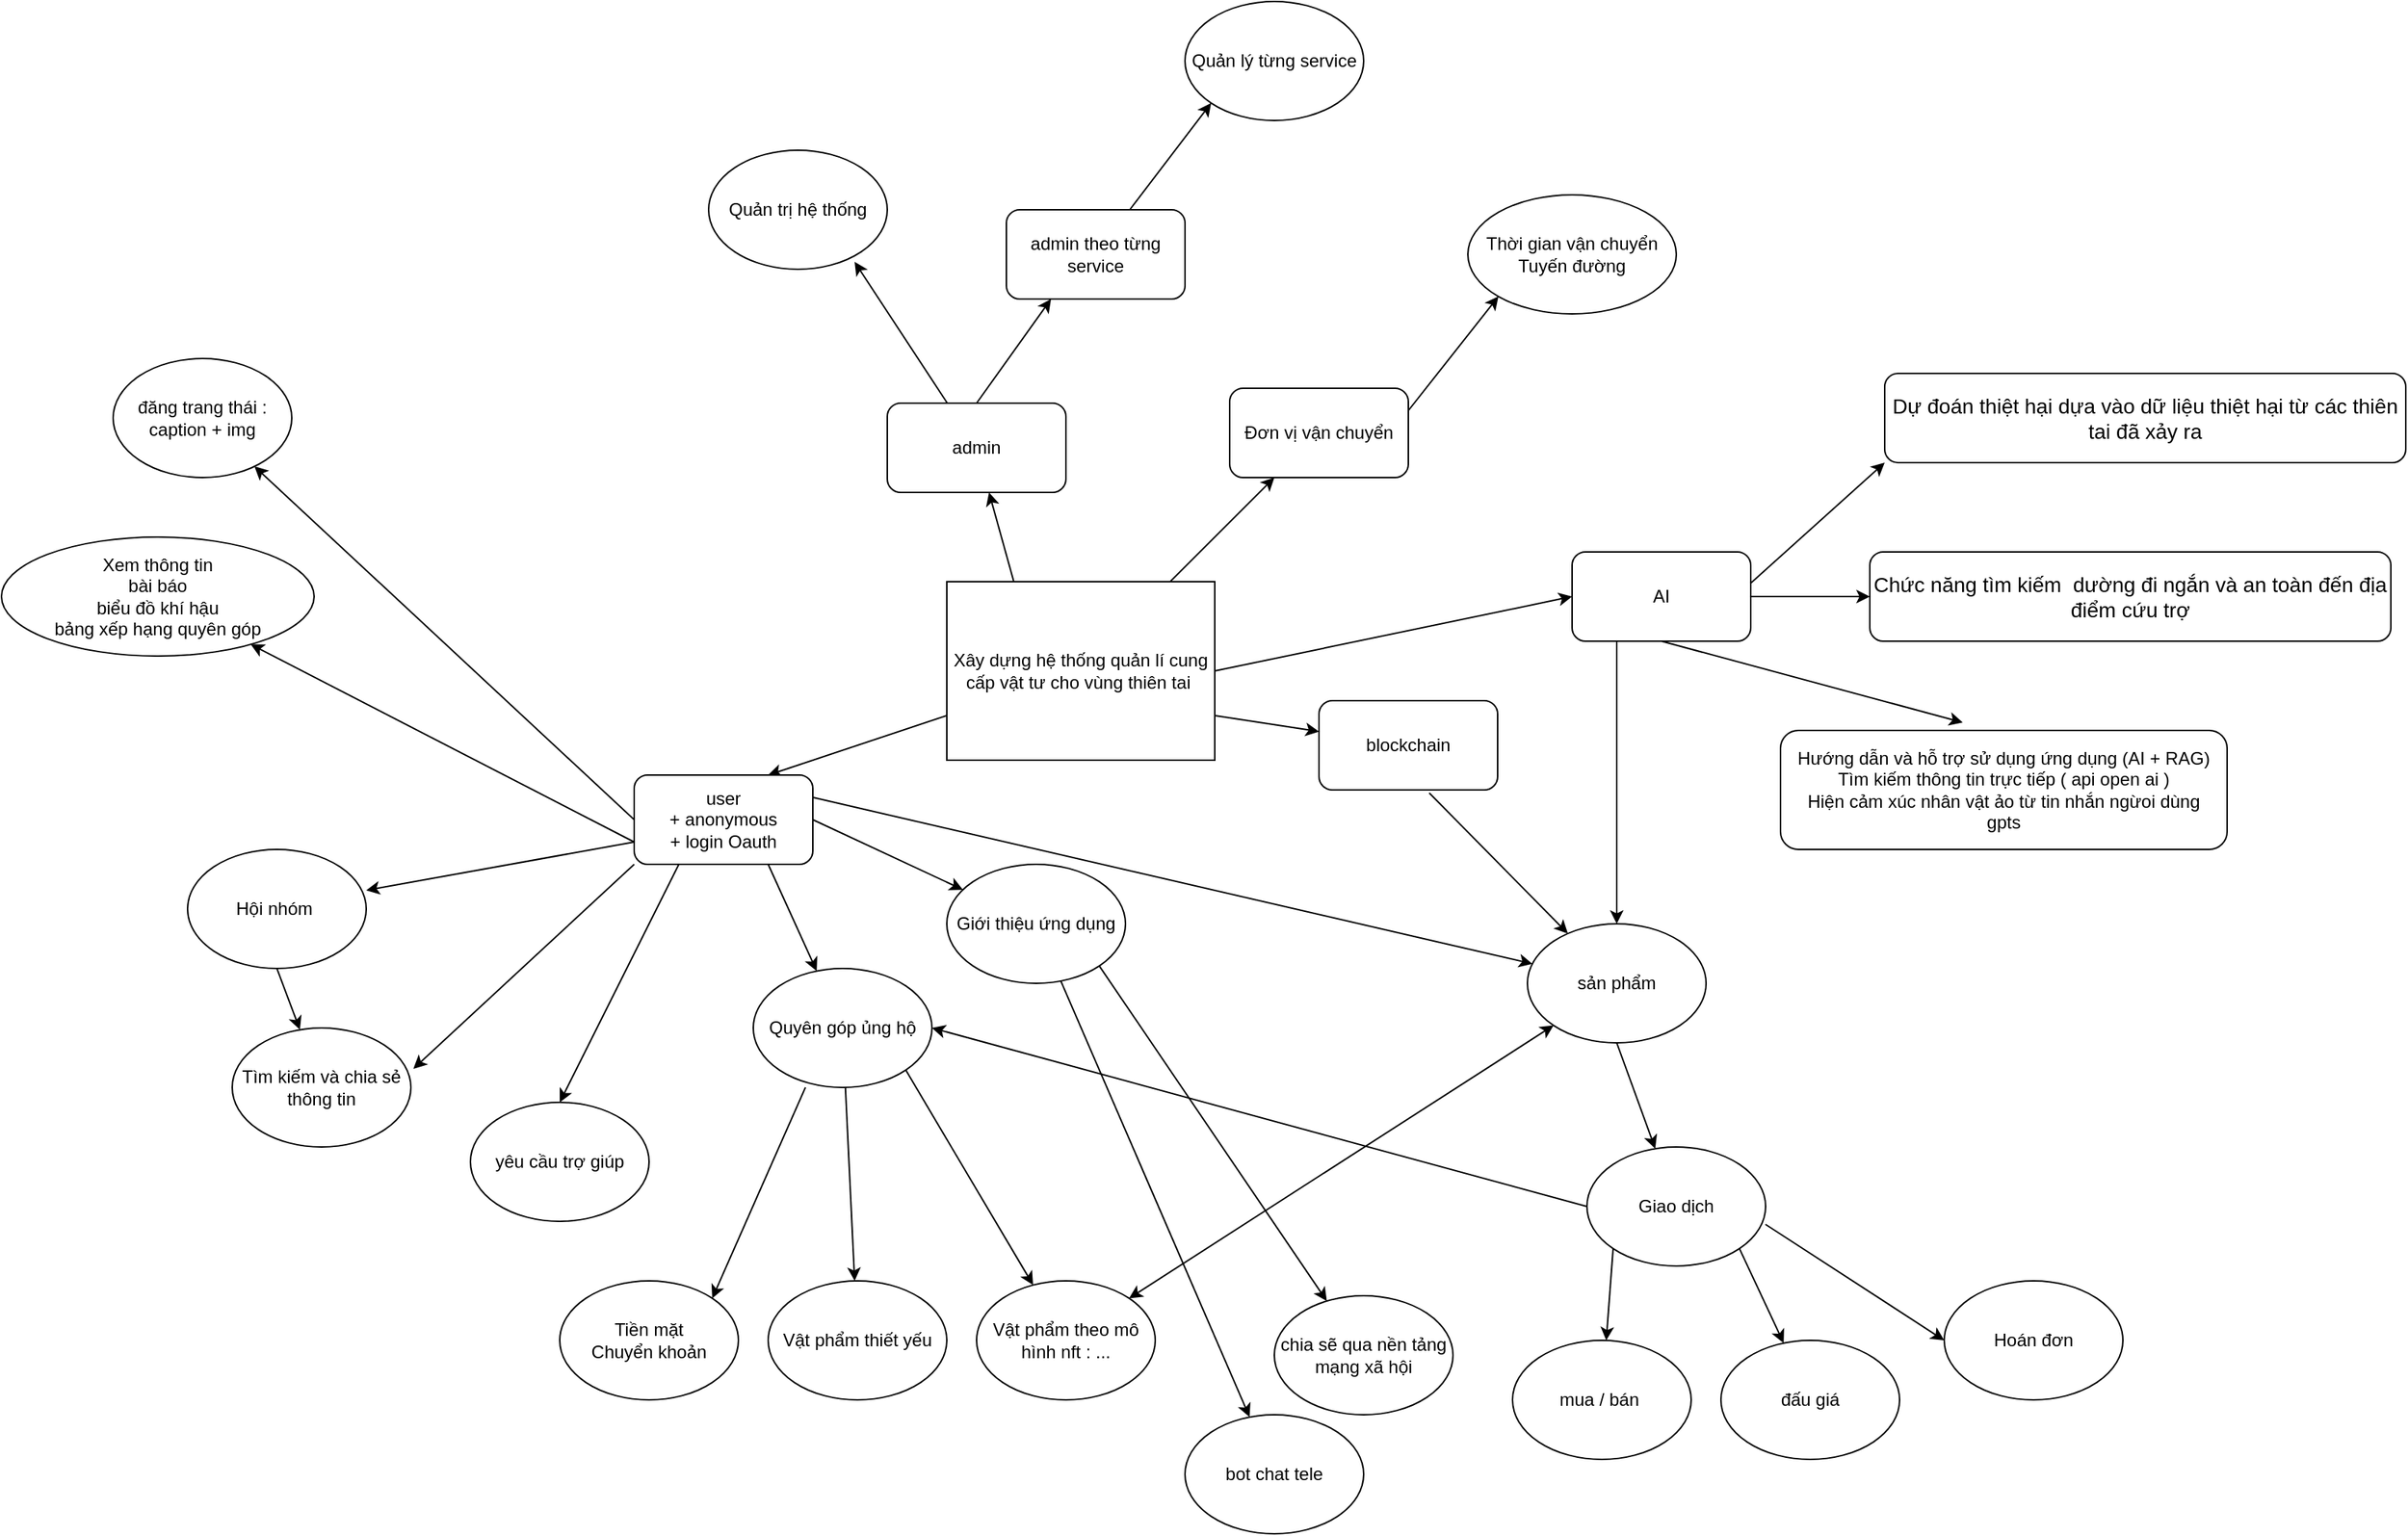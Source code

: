 <mxfile>
    <diagram id="UyJF-q3qDyYBs_Cnp6WH" name="Page-1">
        <mxGraphModel dx="2087" dy="1817" grid="1" gridSize="10" guides="1" tooltips="1" connect="1" arrows="1" fold="1" page="1" pageScale="1" pageWidth="850" pageHeight="1100" math="0" shadow="0">
            <root>
                <mxCell id="0"/>
                <mxCell id="1" parent="0"/>
                <mxCell id="17" value="" style="endArrow=classic;html=1;exitX=0;exitY=0.75;exitDx=0;exitDy=0;entryX=0.75;entryY=0;entryDx=0;entryDy=0;" parent="1" source="19" target="21" edge="1">
                    <mxGeometry width="50" height="50" relative="1" as="geometry">
                        <mxPoint x="88.28" y="398.288" as="sourcePoint"/>
                        <mxPoint x="50" y="320" as="targetPoint"/>
                    </mxGeometry>
                </mxCell>
                <mxCell id="19" value="Xây dựng hệ thống quản lí cung cấp vật tư cho vùng thiên tai&amp;nbsp;" style="rounded=0;whiteSpace=wrap;html=1;" parent="1" vertex="1">
                    <mxGeometry x="320" y="130" width="180" height="120" as="geometry"/>
                </mxCell>
                <mxCell id="24" value="" style="edgeStyle=none;html=1;exitX=1;exitY=0.5;exitDx=0;exitDy=0;" parent="1" source="21" target="25" edge="1">
                    <mxGeometry relative="1" as="geometry">
                        <mxPoint x="170" y="390" as="targetPoint"/>
                    </mxGeometry>
                </mxCell>
                <mxCell id="21" value="user&lt;br&gt;+ anonymous&lt;br&gt;+ login Oauth" style="rounded=1;whiteSpace=wrap;html=1;" parent="1" vertex="1">
                    <mxGeometry x="110" y="260" width="120" height="60" as="geometry"/>
                </mxCell>
                <mxCell id="51" value="" style="edgeStyle=none;html=1;" parent="1" source="25" target="52" edge="1">
                    <mxGeometry relative="1" as="geometry">
                        <mxPoint x="460" y="480" as="targetPoint"/>
                    </mxGeometry>
                </mxCell>
                <mxCell id="25" value="Giới thiệu ứng dụng" style="ellipse;whiteSpace=wrap;html=1;" parent="1" vertex="1">
                    <mxGeometry x="320" y="320" width="120" height="80" as="geometry"/>
                </mxCell>
                <mxCell id="26" value="" style="edgeStyle=none;html=1;exitX=0.75;exitY=1;exitDx=0;exitDy=0;" parent="1" source="21" target="27" edge="1">
                    <mxGeometry relative="1" as="geometry">
                        <mxPoint x="240" y="300" as="sourcePoint"/>
                        <mxPoint x="250" y="410" as="targetPoint"/>
                    </mxGeometry>
                </mxCell>
                <mxCell id="47" value="" style="edgeStyle=none;html=1;" parent="1" source="27" target="46" edge="1">
                    <mxGeometry relative="1" as="geometry"/>
                </mxCell>
                <mxCell id="27" value="Quyên góp ủng hộ" style="ellipse;whiteSpace=wrap;html=1;" parent="1" vertex="1">
                    <mxGeometry x="190" y="390" width="120" height="80" as="geometry"/>
                </mxCell>
                <mxCell id="28" value="" style="endArrow=classic;html=1;exitX=0.25;exitY=1;exitDx=0;exitDy=0;entryX=0.5;entryY=0;entryDx=0;entryDy=0;" parent="1" source="21" target="29" edge="1">
                    <mxGeometry width="50" height="50" relative="1" as="geometry">
                        <mxPoint x="400" y="390" as="sourcePoint"/>
                        <mxPoint x="90" y="450" as="targetPoint"/>
                    </mxGeometry>
                </mxCell>
                <mxCell id="29" value="yêu cầu trợ giúp" style="ellipse;whiteSpace=wrap;html=1;" parent="1" vertex="1">
                    <mxGeometry y="480" width="120" height="80" as="geometry"/>
                </mxCell>
                <mxCell id="30" value="" style="endArrow=classic;html=1;exitX=0;exitY=0.75;exitDx=0;exitDy=0;" parent="1" source="21" target="31" edge="1">
                    <mxGeometry width="50" height="50" relative="1" as="geometry">
                        <mxPoint x="400" y="390" as="sourcePoint"/>
                        <mxPoint y="350" as="targetPoint"/>
                    </mxGeometry>
                </mxCell>
                <mxCell id="31" value="Xem thông tin&lt;br&gt;bài báo&lt;br&gt;biểu đồ khí hậu&lt;br&gt;bảng xếp hạng quyên góp" style="ellipse;whiteSpace=wrap;html=1;" parent="1" vertex="1">
                    <mxGeometry x="-315" y="100" width="210" height="80" as="geometry"/>
                </mxCell>
                <mxCell id="32" value="" style="endArrow=classic;html=1;entryX=0.408;entryY=-0.067;entryDx=0;entryDy=0;entryPerimeter=0;exitX=0.5;exitY=1;exitDx=0;exitDy=0;" parent="1" source="36" target="34" edge="1">
                    <mxGeometry width="50" height="50" relative="1" as="geometry">
                        <mxPoint x="610" y="170" as="sourcePoint"/>
                        <mxPoint x="660" y="240" as="targetPoint"/>
                    </mxGeometry>
                </mxCell>
                <mxCell id="34" value="Hướng dẫn và hỗ trợ sử dụng ứng dụng (AI + RAG)&lt;br&gt;Tìm kiếm thông tin trực tiếp ( api open ai )&lt;br&gt;Hiện cảm xúc nhân vật ảo từ tin nhắn ngừoi dùng&lt;br&gt;gpts" style="rounded=1;whiteSpace=wrap;html=1;" parent="1" vertex="1">
                    <mxGeometry x="880" y="230" width="300" height="80" as="geometry"/>
                </mxCell>
                <mxCell id="84" value="" style="edgeStyle=none;html=1;" parent="1" source="36" target="83" edge="1">
                    <mxGeometry relative="1" as="geometry"/>
                </mxCell>
                <mxCell id="36" value="AI" style="rounded=1;whiteSpace=wrap;html=1;" parent="1" vertex="1">
                    <mxGeometry x="740" y="110" width="120" height="60" as="geometry"/>
                </mxCell>
                <mxCell id="37" value="" style="endArrow=classic;html=1;exitX=1;exitY=0.5;exitDx=0;exitDy=0;entryX=0;entryY=0.5;entryDx=0;entryDy=0;" parent="1" source="19" target="36" edge="1">
                    <mxGeometry width="50" height="50" relative="1" as="geometry">
                        <mxPoint x="340" y="440" as="sourcePoint"/>
                        <mxPoint x="390" y="390" as="targetPoint"/>
                    </mxGeometry>
                </mxCell>
                <mxCell id="40" value="" style="endArrow=classic;html=1;exitX=0.25;exitY=0;exitDx=0;exitDy=0;" parent="1" source="19" target="42" edge="1">
                    <mxGeometry width="50" height="50" relative="1" as="geometry">
                        <mxPoint x="340" y="440" as="sourcePoint"/>
                        <mxPoint x="324.874" y="92.549" as="targetPoint"/>
                    </mxGeometry>
                </mxCell>
                <mxCell id="44" value="" style="edgeStyle=none;html=1;entryX=0.817;entryY=0.938;entryDx=0;entryDy=0;entryPerimeter=0;" parent="1" source="42" target="45" edge="1">
                    <mxGeometry relative="1" as="geometry">
                        <mxPoint x="260.004" y="-70.001" as="targetPoint"/>
                    </mxGeometry>
                </mxCell>
                <mxCell id="42" value="admin" style="rounded=1;whiteSpace=wrap;html=1;" parent="1" vertex="1">
                    <mxGeometry x="280.004" y="9.999" width="120" height="60" as="geometry"/>
                </mxCell>
                <mxCell id="45" value="Quản trị hệ thống" style="ellipse;whiteSpace=wrap;html=1;" parent="1" vertex="1">
                    <mxGeometry x="160" y="-160" width="120" height="80" as="geometry"/>
                </mxCell>
                <mxCell id="46" value="Vật phẩm thiết yếu" style="ellipse;whiteSpace=wrap;html=1;" parent="1" vertex="1">
                    <mxGeometry x="200" y="600" width="120" height="80" as="geometry"/>
                </mxCell>
                <mxCell id="48" value="" style="endArrow=classic;html=1;exitX=1;exitY=1;exitDx=0;exitDy=0;" parent="1" source="27" target="49" edge="1">
                    <mxGeometry width="50" height="50" relative="1" as="geometry">
                        <mxPoint x="350" y="440" as="sourcePoint"/>
                        <mxPoint x="420" y="500" as="targetPoint"/>
                    </mxGeometry>
                </mxCell>
                <mxCell id="49" value="Vật phẩm theo mô hình nft : ..." style="ellipse;whiteSpace=wrap;html=1;" parent="1" vertex="1">
                    <mxGeometry x="340" y="600" width="120" height="80" as="geometry"/>
                </mxCell>
                <mxCell id="52" value="bot chat tele" style="ellipse;whiteSpace=wrap;html=1;" parent="1" vertex="1">
                    <mxGeometry x="480" y="690" width="120" height="80" as="geometry"/>
                </mxCell>
                <mxCell id="58" value="" style="endArrow=classic;html=1;exitX=0;exitY=0.5;exitDx=0;exitDy=0;" parent="1" source="21" target="59" edge="1">
                    <mxGeometry width="50" height="50" relative="1" as="geometry">
                        <mxPoint x="160" y="320" as="sourcePoint"/>
                        <mxPoint x="-40" y="240" as="targetPoint"/>
                    </mxGeometry>
                </mxCell>
                <mxCell id="59" value="đăng trang thái : caption + img" style="ellipse;whiteSpace=wrap;html=1;" parent="1" vertex="1">
                    <mxGeometry x="-240" y="-20" width="120" height="80" as="geometry"/>
                </mxCell>
                <mxCell id="61" value="" style="endArrow=classic;html=1;exitX=1;exitY=0.25;exitDx=0;exitDy=0;" parent="1" source="21" target="62" edge="1">
                    <mxGeometry width="50" height="50" relative="1" as="geometry">
                        <mxPoint x="120" y="180" as="sourcePoint"/>
                        <mxPoint y="180" as="targetPoint"/>
                    </mxGeometry>
                </mxCell>
                <mxCell id="62" value="sản phẩm" style="ellipse;whiteSpace=wrap;html=1;" parent="1" vertex="1">
                    <mxGeometry x="710" y="360" width="120" height="80" as="geometry"/>
                </mxCell>
                <mxCell id="63" value="" style="endArrow=classic;html=1;exitX=1;exitY=0.75;exitDx=0;exitDy=0;" parent="1" source="19" target="65" edge="1">
                    <mxGeometry width="50" height="50" relative="1" as="geometry">
                        <mxPoint x="610" y="380" as="sourcePoint"/>
                        <mxPoint x="582.878" y="237.76" as="targetPoint"/>
                    </mxGeometry>
                </mxCell>
                <mxCell id="65" value="blockchain" style="rounded=1;whiteSpace=wrap;html=1;" parent="1" vertex="1">
                    <mxGeometry x="569.998" y="210.0" width="120" height="60" as="geometry"/>
                </mxCell>
                <mxCell id="66" value="" style="endArrow=classic;html=1;exitX=0.617;exitY=1.033;exitDx=0;exitDy=0;exitPerimeter=0;" parent="1" source="65" target="62" edge="1">
                    <mxGeometry width="50" height="50" relative="1" as="geometry">
                        <mxPoint x="610" y="380" as="sourcePoint"/>
                        <mxPoint x="660" y="330" as="targetPoint"/>
                    </mxGeometry>
                </mxCell>
                <mxCell id="67" value="" style="endArrow=classic;html=1;exitX=0.25;exitY=1;exitDx=0;exitDy=0;entryX=0.5;entryY=0;entryDx=0;entryDy=0;" parent="1" source="36" target="62" edge="1">
                    <mxGeometry width="50" height="50" relative="1" as="geometry">
                        <mxPoint x="670" y="380" as="sourcePoint"/>
                        <mxPoint x="720" y="330" as="targetPoint"/>
                    </mxGeometry>
                </mxCell>
                <mxCell id="69" value="" style="endArrow=classic;html=1;exitX=0.5;exitY=1;exitDx=0;exitDy=0;" parent="1" source="62" target="70" edge="1">
                    <mxGeometry width="50" height="50" relative="1" as="geometry">
                        <mxPoint x="420" y="500" as="sourcePoint"/>
                        <mxPoint x="750" y="510" as="targetPoint"/>
                    </mxGeometry>
                </mxCell>
                <mxCell id="70" value="Giao dịch" style="ellipse;whiteSpace=wrap;html=1;" parent="1" vertex="1">
                    <mxGeometry x="750" y="510" width="120" height="80" as="geometry"/>
                </mxCell>
                <mxCell id="71" value="" style="endArrow=classic;startArrow=classic;html=1;exitX=1;exitY=0;exitDx=0;exitDy=0;entryX=0;entryY=1;entryDx=0;entryDy=0;" parent="1" source="49" target="62" edge="1">
                    <mxGeometry width="50" height="50" relative="1" as="geometry">
                        <mxPoint x="420" y="500" as="sourcePoint"/>
                        <mxPoint x="470" y="450" as="targetPoint"/>
                    </mxGeometry>
                </mxCell>
                <mxCell id="72" value="" style="endArrow=classic;html=1;exitX=0;exitY=1;exitDx=0;exitDy=0;" parent="1" source="70" target="73" edge="1">
                    <mxGeometry width="50" height="50" relative="1" as="geometry">
                        <mxPoint x="420" y="500" as="sourcePoint"/>
                        <mxPoint x="750" y="670" as="targetPoint"/>
                    </mxGeometry>
                </mxCell>
                <mxCell id="73" value="mua / bán&amp;nbsp;" style="ellipse;whiteSpace=wrap;html=1;" parent="1" vertex="1">
                    <mxGeometry x="700" y="640" width="120" height="80" as="geometry"/>
                </mxCell>
                <mxCell id="74" value="" style="endArrow=classic;html=1;exitX=1;exitY=1;exitDx=0;exitDy=0;" parent="1" source="70" target="75" edge="1">
                    <mxGeometry width="50" height="50" relative="1" as="geometry">
                        <mxPoint x="420" y="500" as="sourcePoint"/>
                        <mxPoint x="890" y="670" as="targetPoint"/>
                    </mxGeometry>
                </mxCell>
                <mxCell id="75" value="đấu giá" style="ellipse;whiteSpace=wrap;html=1;" parent="1" vertex="1">
                    <mxGeometry x="840" y="640" width="120" height="80" as="geometry"/>
                </mxCell>
                <mxCell id="76" value="" style="endArrow=classic;html=1;exitX=0;exitY=0.5;exitDx=0;exitDy=0;entryX=1;entryY=0.5;entryDx=0;entryDy=0;" parent="1" source="70" target="27" edge="1">
                    <mxGeometry width="50" height="50" relative="1" as="geometry">
                        <mxPoint x="420" y="520" as="sourcePoint"/>
                        <mxPoint x="470" y="470" as="targetPoint"/>
                    </mxGeometry>
                </mxCell>
                <mxCell id="81" value="" style="endArrow=classic;html=1;exitX=1;exitY=1;exitDx=0;exitDy=0;" parent="1" source="25" target="82" edge="1">
                    <mxGeometry width="50" height="50" relative="1" as="geometry">
                        <mxPoint x="450" y="480" as="sourcePoint"/>
                        <mxPoint x="560" y="600" as="targetPoint"/>
                    </mxGeometry>
                </mxCell>
                <mxCell id="82" value="chia sẽ qua nền tảng mạng xã hội" style="ellipse;whiteSpace=wrap;html=1;" parent="1" vertex="1">
                    <mxGeometry x="540" y="610" width="120" height="80" as="geometry"/>
                </mxCell>
                <mxCell id="83" value="&lt;font style=&quot;font-size: 14px;&quot;&gt;Chức năng tìm kiếm&amp;nbsp; dường đi ngắn và an toàn đến địa điểm cứu trợ&lt;/font&gt;" style="rounded=1;whiteSpace=wrap;html=1;" parent="1" vertex="1">
                    <mxGeometry x="940" y="110" width="350" height="60" as="geometry"/>
                </mxCell>
                <mxCell id="85" value="Đơn vị vận chuyển" style="rounded=1;whiteSpace=wrap;html=1;" vertex="1" parent="1">
                    <mxGeometry x="510.004" y="-0.001" width="120" height="60" as="geometry"/>
                </mxCell>
                <mxCell id="86" value="Thời gian vận chuyển&lt;div&gt;Tuyến đường&lt;/div&gt;" style="ellipse;whiteSpace=wrap;html=1;" vertex="1" parent="1">
                    <mxGeometry x="670" y="-130" width="140" height="80" as="geometry"/>
                </mxCell>
                <mxCell id="87" value="" style="endArrow=classic;html=1;" edge="1" parent="1" target="85">
                    <mxGeometry width="50" height="50" relative="1" as="geometry">
                        <mxPoint x="470" y="130" as="sourcePoint"/>
                        <mxPoint x="530" y="70" as="targetPoint"/>
                    </mxGeometry>
                </mxCell>
                <mxCell id="88" value="" style="edgeStyle=none;html=1;exitX=1;exitY=0.25;exitDx=0;exitDy=0;entryX=0;entryY=1;entryDx=0;entryDy=0;" edge="1" parent="1" source="85" target="86">
                    <mxGeometry relative="1" as="geometry">
                        <mxPoint x="690" y="-70" as="targetPoint"/>
                        <mxPoint x="620" y="25" as="sourcePoint"/>
                    </mxGeometry>
                </mxCell>
                <mxCell id="89" value="&lt;font style=&quot;font-size: 14px;&quot;&gt;Dự đoán thiệt hại dựa vào dữ liệu thiệt hại từ các thiên tai đã xảy ra&lt;/font&gt;" style="rounded=1;whiteSpace=wrap;html=1;" vertex="1" parent="1">
                    <mxGeometry x="950" y="-10" width="350" height="60" as="geometry"/>
                </mxCell>
                <mxCell id="90" value="" style="endArrow=classic;html=1;entryX=0;entryY=1;entryDx=0;entryDy=0;" edge="1" parent="1" target="89">
                    <mxGeometry width="50" height="50" relative="1" as="geometry">
                        <mxPoint x="860" y="131" as="sourcePoint"/>
                        <mxPoint x="1002" y="110" as="targetPoint"/>
                    </mxGeometry>
                </mxCell>
                <mxCell id="91" value="admin theo từng service" style="rounded=1;whiteSpace=wrap;html=1;" vertex="1" parent="1">
                    <mxGeometry x="360.004" y="-120.001" width="120" height="60" as="geometry"/>
                </mxCell>
                <mxCell id="92" value="Quản lý từng service" style="ellipse;whiteSpace=wrap;html=1;" vertex="1" parent="1">
                    <mxGeometry x="480" y="-260" width="120" height="80" as="geometry"/>
                </mxCell>
                <mxCell id="93" value="" style="edgeStyle=none;html=1;entryX=0.25;entryY=1;entryDx=0;entryDy=0;exitX=0.5;exitY=0;exitDx=0;exitDy=0;" edge="1" parent="1" source="42" target="91">
                    <mxGeometry relative="1" as="geometry">
                        <mxPoint x="268.04" y="-74.96" as="targetPoint"/>
                        <mxPoint x="330.326" y="19.999" as="sourcePoint"/>
                    </mxGeometry>
                </mxCell>
                <mxCell id="94" value="" style="edgeStyle=none;html=1;entryX=0;entryY=1;entryDx=0;entryDy=0;" edge="1" parent="1" source="91" target="92">
                    <mxGeometry relative="1" as="geometry">
                        <mxPoint x="400.004" y="-50.001" as="targetPoint"/>
                        <mxPoint x="350.004" y="19.999" as="sourcePoint"/>
                    </mxGeometry>
                </mxCell>
                <mxCell id="95" value="Tiền mặt&lt;br&gt;Chuyển khoản" style="ellipse;whiteSpace=wrap;html=1;" vertex="1" parent="1">
                    <mxGeometry x="60" y="600" width="120" height="80" as="geometry"/>
                </mxCell>
                <mxCell id="96" value="" style="edgeStyle=none;html=1;exitX=0.292;exitY=0.999;exitDx=0;exitDy=0;exitPerimeter=0;entryX=1;entryY=0;entryDx=0;entryDy=0;" edge="1" parent="1" source="27" target="95">
                    <mxGeometry relative="1" as="geometry">
                        <mxPoint x="261.764" y="479.983" as="sourcePoint"/>
                        <mxPoint x="268.096" y="610.02" as="targetPoint"/>
                    </mxGeometry>
                </mxCell>
                <mxCell id="98" value="Hội nhóm&amp;nbsp;" style="ellipse;whiteSpace=wrap;html=1;" vertex="1" parent="1">
                    <mxGeometry x="-190" y="310" width="120" height="80" as="geometry"/>
                </mxCell>
                <mxCell id="99" value="" style="endArrow=classic;html=1;entryX=1;entryY=0.343;entryDx=0;entryDy=0;entryPerimeter=0;exitX=0;exitY=0.75;exitDx=0;exitDy=0;" edge="1" parent="1" source="21" target="98">
                    <mxGeometry width="50" height="50" relative="1" as="geometry">
                        <mxPoint x="110" y="260" as="sourcePoint"/>
                        <mxPoint x="-48" y="158" as="targetPoint"/>
                    </mxGeometry>
                </mxCell>
                <mxCell id="100" value="Tìm kiếm và chia sẻ thông tin" style="ellipse;whiteSpace=wrap;html=1;" vertex="1" parent="1">
                    <mxGeometry x="-160" y="430" width="120" height="80" as="geometry"/>
                </mxCell>
                <mxCell id="101" value="" style="endArrow=classic;html=1;exitX=0;exitY=1;exitDx=0;exitDy=0;entryX=1.014;entryY=0.343;entryDx=0;entryDy=0;entryPerimeter=0;" edge="1" parent="1" source="21" target="100">
                    <mxGeometry width="50" height="50" relative="1" as="geometry">
                        <mxPoint x="114" y="284" as="sourcePoint"/>
                        <mxPoint x="-194" y="249" as="targetPoint"/>
                    </mxGeometry>
                </mxCell>
                <mxCell id="102" value="" style="endArrow=classic;html=1;exitX=0.5;exitY=1;exitDx=0;exitDy=0;" edge="1" parent="1" source="98" target="100">
                    <mxGeometry width="50" height="50" relative="1" as="geometry">
                        <mxPoint x="-120" y="394" as="sourcePoint"/>
                        <mxPoint x="-192" y="440" as="targetPoint"/>
                    </mxGeometry>
                </mxCell>
                <mxCell id="103" value="Hoán đơn" style="ellipse;whiteSpace=wrap;html=1;" vertex="1" parent="1">
                    <mxGeometry x="990" y="600" width="120" height="80" as="geometry"/>
                </mxCell>
                <mxCell id="104" value="" style="endArrow=classic;html=1;exitX=0.999;exitY=0.65;exitDx=0;exitDy=0;exitPerimeter=0;entryX=0;entryY=0.5;entryDx=0;entryDy=0;" edge="1" parent="1" source="70" target="103">
                    <mxGeometry width="50" height="50" relative="1" as="geometry">
                        <mxPoint x="862.426" y="588.284" as="sourcePoint"/>
                        <mxPoint x="892.6" y="651.719" as="targetPoint"/>
                    </mxGeometry>
                </mxCell>
            </root>
        </mxGraphModel>
    </diagram>
</mxfile>